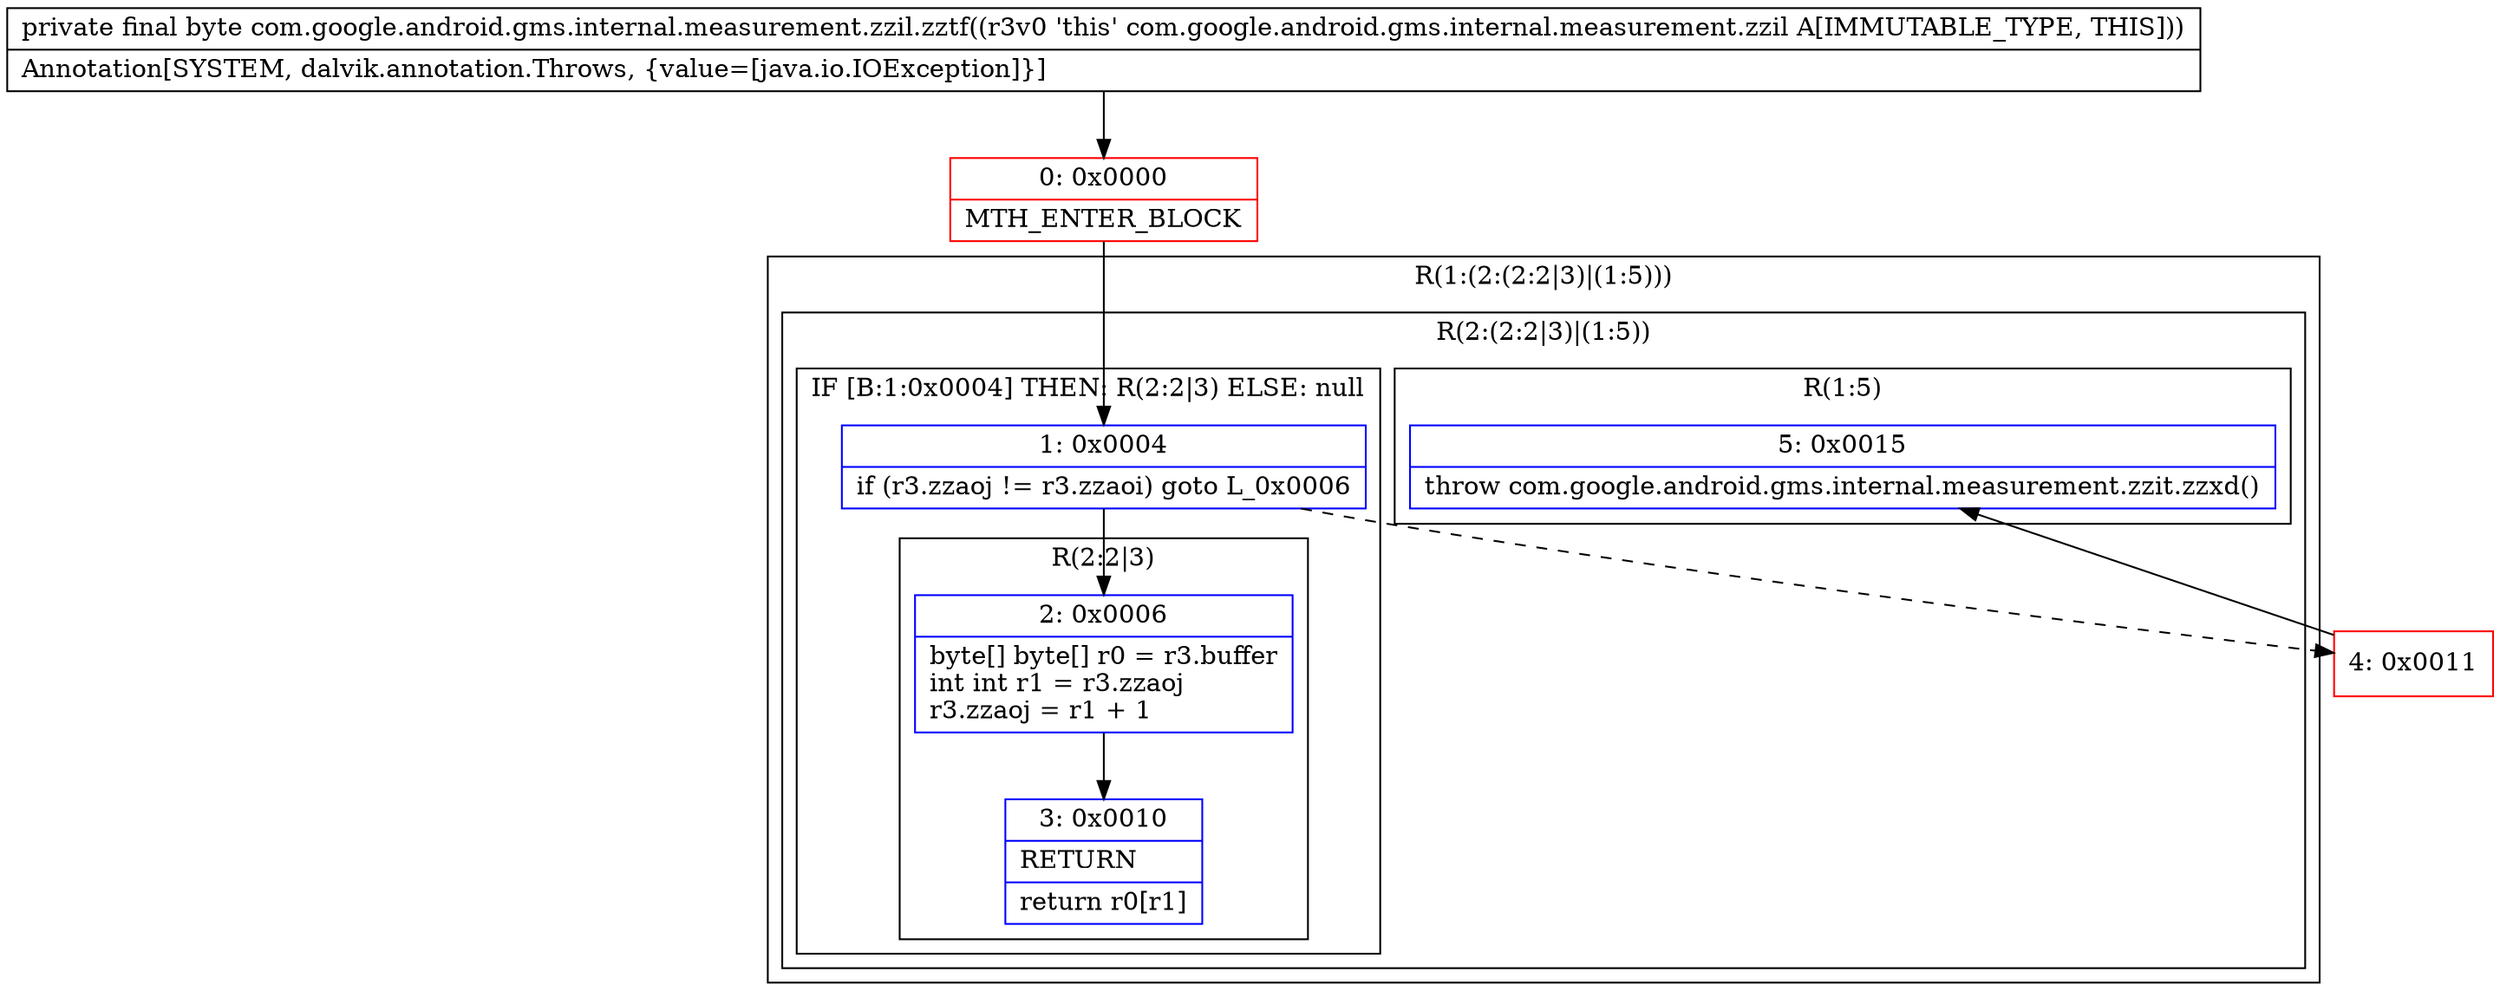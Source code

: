 digraph "CFG forcom.google.android.gms.internal.measurement.zzil.zztf()B" {
subgraph cluster_Region_1489760584 {
label = "R(1:(2:(2:2|3)|(1:5)))";
node [shape=record,color=blue];
subgraph cluster_Region_1377932701 {
label = "R(2:(2:2|3)|(1:5))";
node [shape=record,color=blue];
subgraph cluster_IfRegion_244372857 {
label = "IF [B:1:0x0004] THEN: R(2:2|3) ELSE: null";
node [shape=record,color=blue];
Node_1 [shape=record,label="{1\:\ 0x0004|if (r3.zzaoj != r3.zzaoi) goto L_0x0006\l}"];
subgraph cluster_Region_570192608 {
label = "R(2:2|3)";
node [shape=record,color=blue];
Node_2 [shape=record,label="{2\:\ 0x0006|byte[] byte[] r0 = r3.buffer\lint int r1 = r3.zzaoj\lr3.zzaoj = r1 + 1\l}"];
Node_3 [shape=record,label="{3\:\ 0x0010|RETURN\l|return r0[r1]\l}"];
}
}
subgraph cluster_Region_1601604120 {
label = "R(1:5)";
node [shape=record,color=blue];
Node_5 [shape=record,label="{5\:\ 0x0015|throw com.google.android.gms.internal.measurement.zzit.zzxd()\l}"];
}
}
}
Node_0 [shape=record,color=red,label="{0\:\ 0x0000|MTH_ENTER_BLOCK\l}"];
Node_4 [shape=record,color=red,label="{4\:\ 0x0011}"];
MethodNode[shape=record,label="{private final byte com.google.android.gms.internal.measurement.zzil.zztf((r3v0 'this' com.google.android.gms.internal.measurement.zzil A[IMMUTABLE_TYPE, THIS]))  | Annotation[SYSTEM, dalvik.annotation.Throws, \{value=[java.io.IOException]\}]\l}"];
MethodNode -> Node_0;
Node_1 -> Node_2;
Node_1 -> Node_4[style=dashed];
Node_2 -> Node_3;
Node_0 -> Node_1;
Node_4 -> Node_5;
}

